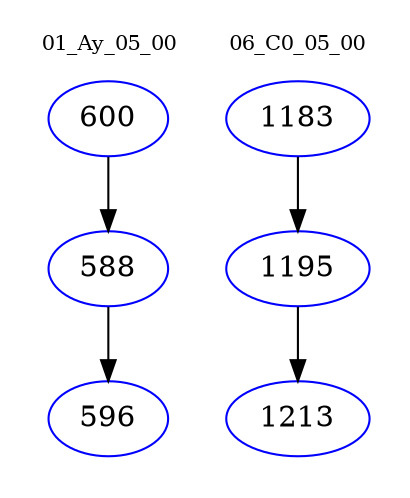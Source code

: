 digraph{
subgraph cluster_0 {
color = white
label = "01_Ay_05_00";
fontsize=10;
T0_600 [label="600", color="blue"]
T0_600 -> T0_588 [color="black"]
T0_588 [label="588", color="blue"]
T0_588 -> T0_596 [color="black"]
T0_596 [label="596", color="blue"]
}
subgraph cluster_1 {
color = white
label = "06_C0_05_00";
fontsize=10;
T1_1183 [label="1183", color="blue"]
T1_1183 -> T1_1195 [color="black"]
T1_1195 [label="1195", color="blue"]
T1_1195 -> T1_1213 [color="black"]
T1_1213 [label="1213", color="blue"]
}
}
